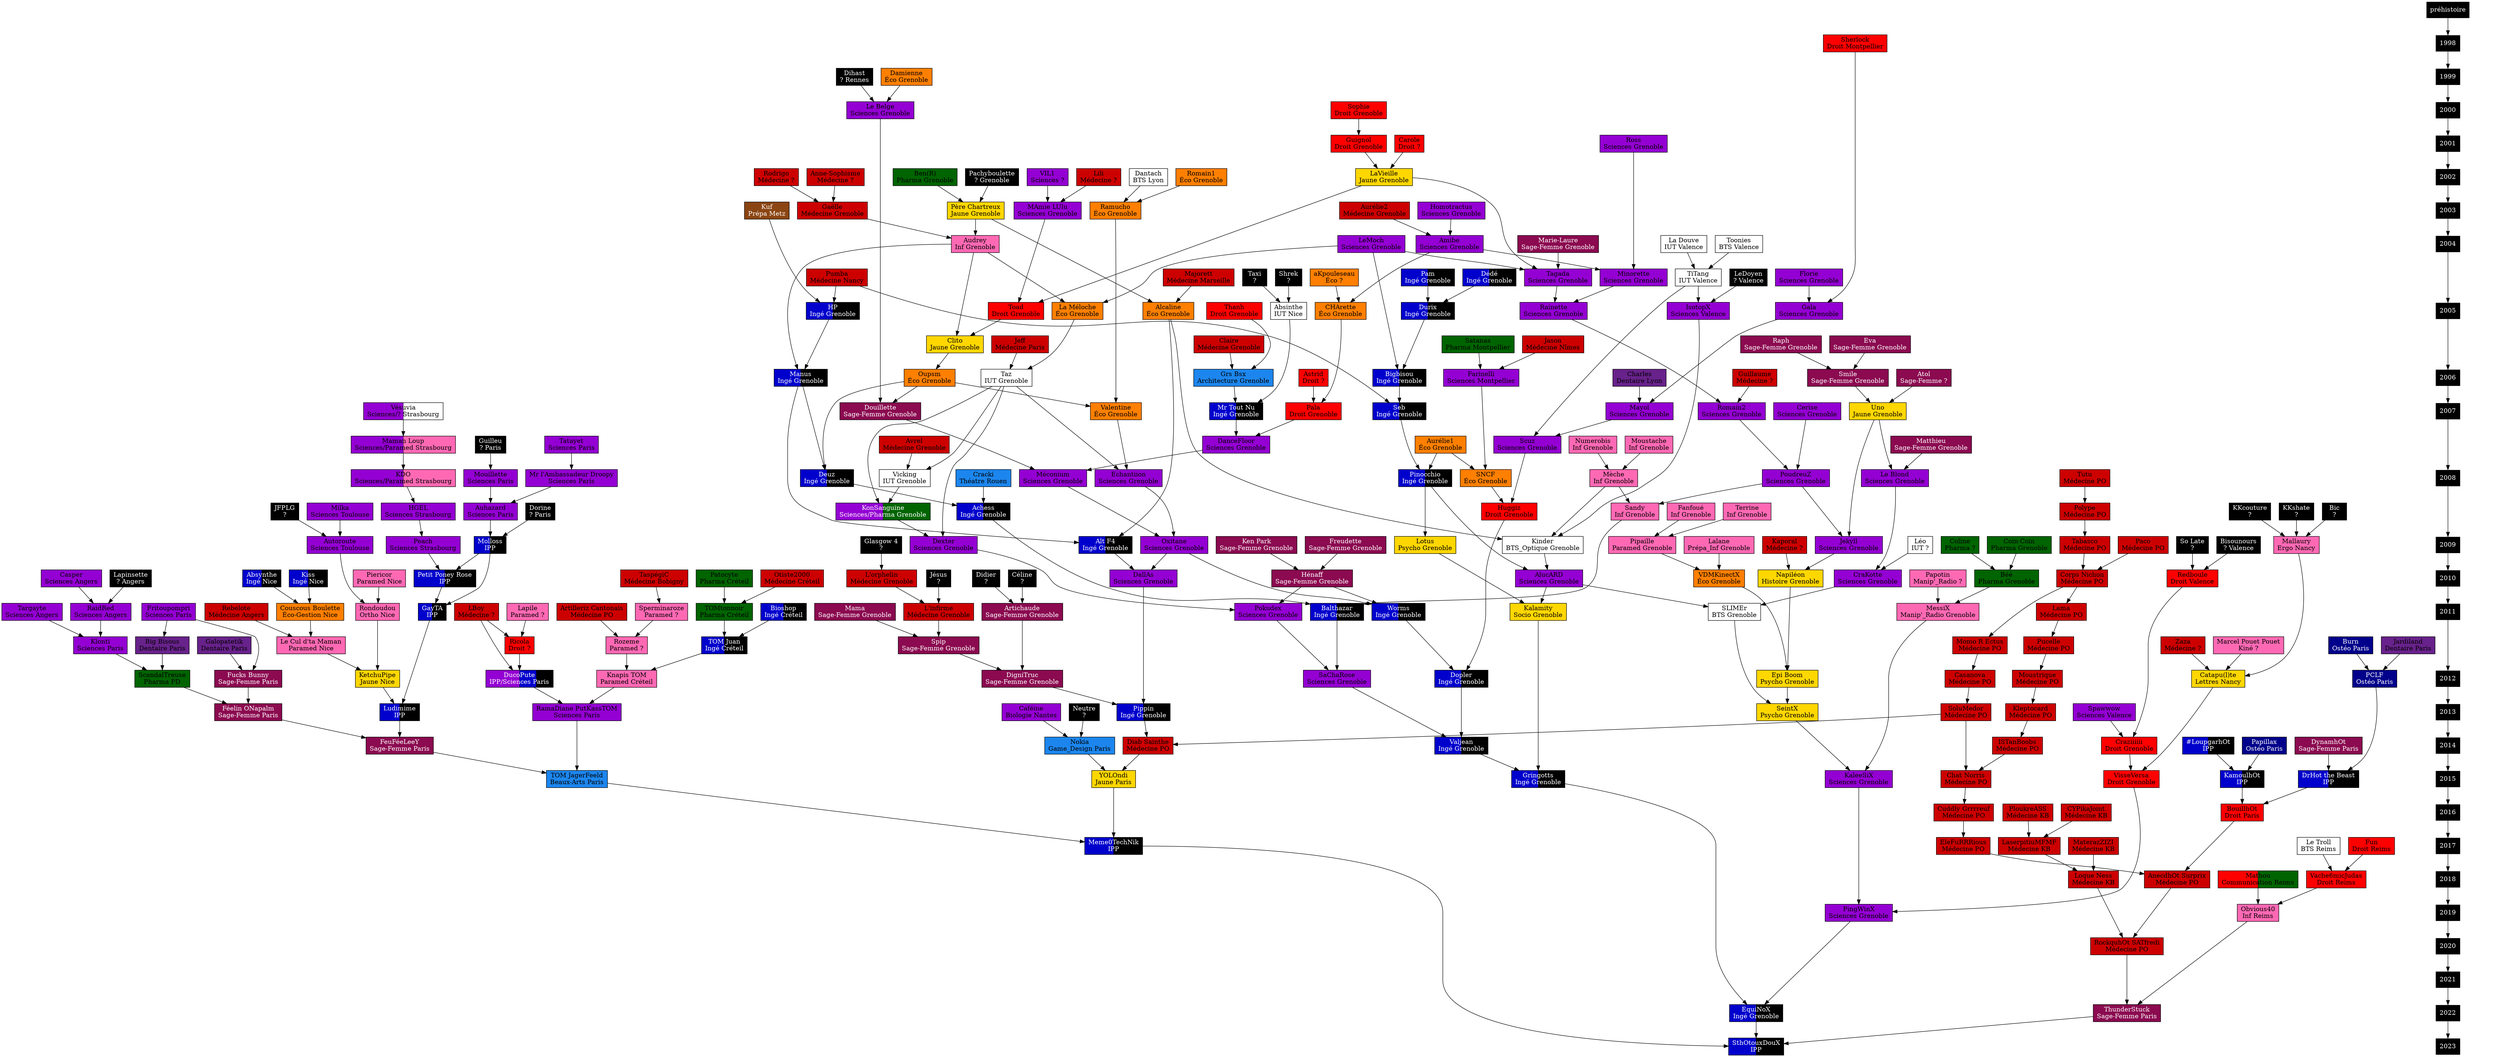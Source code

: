 digraph ArbreFal {

  /*
   * Caractéristiques globales
   */

  ranksep="0.5 equally";
  newrank=true;
  node [ shape=box, style=striped ]


  /*
   * Gens
   */


  // Architecture ; Arts du spectacle ; Arts numériques ; Audiovisuel ;
  // Beaux-Arts, Arts Plastiques

  node [ fillcolor="dodgerblue2", fontcolor=black ]
  "Cracki"                  [ label="\N\nThéatre Rouen"                        ]
  "Grs Bsx"                 [ label="\N\nArchitecture Grenoble"                ]
  "Nokia"                   [ label="\N\nGame_Design Paris"                    ]
  "TOM JagerFeeld"          [ label="\N\nBeaux-Arts Paris"                     ]


  // BUT, DUT, BTS

  node [ fillcolor="white", fontcolor=black ]
  "Absinthe"                [ label="\N\nIUT Nice"                             ]
  "Dantach"                 [ label="\N\nBTS Lyon"                             ]
  "Kinder"                  [ label="\N\nBTS_Optique Grenoble"                 ]
  "La Douve"                [ label="\N\nIUT Valence"                          ]
  "Le Troll"                [ label="\N\nBTS Reims"                            ]
  "Léo"                     [ label="\N\nIUT ?"                                ] // Probablement Grenoble
  "SLIMEr"                  [ label="\N\nBTS Grenoble"                         ]
  "Taz"                     [ label="\N\nIUT Grenoble"                         ]
  "TiTang"                  [ label="\N\nIUT Valence"                          ]
  "Toonies"                 [ label="\N\nBTS Valence"                          ]
  "Vicking"                 [ label="\N\nIUT Grenoble"                         ]


  // Classes Préparatoires

  node [ fillcolor="saddlebrown", fontcolor=white ]
  "Kuf"                     [ label="\N\nPrépa Metz"                           ]


  // Chirurgie Dentaire

  node [ fillcolor="darkorchid4", fontcolor=black ]
  "Big Bisous"              [ label="\N\nDentaire Paris"                       ]
  "Charles"                 [ label="\N\nDentaire Lyon"                        ]
  "Galopatetik"             [ label="\N\nDentaire Paris"                       ]
  "Jardiland"               [ label="\N\nDentaire Paris"                       ]


  // Écoles de commerce, gestion, communication, journalisme

  node [ fillcolor="red:darkgreen", fontcolor=black ]
  "Mathou"                  [ label="\N\nCommunication Reims"                  ] // Pas de surnom


  // Droit

  node [ fillcolor="red", fontcolor=black ]
  "Astrid"                  [ label="\N\nDroit ?"                              ] // Probablement Grenoble
  "BouillhOt"               [ label="\N\nDroit Paris"                          ] // Versailles
  "Carole"                  [ label="\N\nDroit ?"                              ] // Probablement Grenoble
  "Craziiiiii"              [ label="\N\nDroit Grenoble"                       ]
  "Fun"                     [ label="\N\nDroit Reims"                          ]
  "Guignol"                 [ label="\N\nDroit Grenoble"                       ] // 1 seule PM
  "Huggiz"                  [ label="\N\nDroit Grenoble"                       ]
  "Pala"                    [ label="\N\nDroit Grenoble"                       ]
  "Redboule"                [ label="\N\nDroit Valence"                        ]
  "Ricola"                  [ label="\N\nDroit ?"                              ]
  "Sherlock"                [ label="\N\nDroit Montpellier"                    ]
  "Sophie"                  [ label="\N\nDroit Grenoble"                       ]
  "Thanh"                   [ label="\N\nDroit Grenoble"                       ]
  "Toad"                    [ label="\N\nDroit Grenoble"                       ]
  "Vache6micJudas"          [ label="\N\nDroit Reims"                          ]
  "VisseVersa"              [ label="\N\nDroit Grenoble"                       ]


  // Sciences économiques, Gestion, IAE

  node [ fillcolor="darkorange1", fontcolor=black ]
  "Alcaline"                [ label="\N\nÉco Grenoble"                         ]
  "Aurélie1"                [ label="\N\nÉco Grenoble"                         ]
  "CHArette"                [ label="\N\nÉco Grenoble"                         ]
  "Couscous Boulette"       [ label="\N\nÉco-Gestion Nice"                     ]
  "Damienne"                [ label="\N\nÉco Grenoble"                         ]
  "Oupsm"                   [ label="\N\nÉco Grenoble"                         ] // Filière pas sûre
  "La Méloche"              [ label="\N\nÉco Grenoble"                         ]
  "Ramucho"                 [ label="\N\nÉco Grenoble"                         ]
  "Romain1"                 [ label="\N\nÉco Grenoble"                         ]
  "SNCF"                    [ label="\N\nÉco Grenoble"                         ] // SNCéFix ?
  "Valentine"               [ label="\N\nÉco Grenoble"                         ]
  "VDMKinectX"              [ label="\N\nÉco Grenoble"                         ]
  "aKpouleseau"             [ label="\N\nÉco ?"                                ] // Probablement Grenoble


  // Écoles d'ingénieurs

  node [ fillcolor="blue3:black", fontcolor=white ]
  "#LoupgarhOt"             [ label="\N\nIPP"                                  ]
  "Absynthe"                [ label="\N\nIngé Nice"                            ]
  "Achess"                  [ label="\N\nIngé Grenoble"                        ] // Un ami
  "Alt F4"                  [ label="\N\nIngé Grenoble"                        ]
  "Balthazar"               [ label="\N\nIngé Grenoble"                        ]
  "Bigbisou"                [ label="\N\nIngé Grenoble"                        ]
  "Bioshop"                 [ label="\N\nIngé Créteil"                         ]
  "Deuz"                    [ label="\N\nIngé Grenoble"                        ]
  "Dopler"                  [ label="\N\nIngé Grenoble"                        ]
  "DrHot the Beast"         [ label="\N\nIPP"                                  ]
  "Durix"                   [ label="\N\nIngé Grenoble"                        ]
  "Dédé"                    [ label="\N\nIngé Grenoble"                        ]
  "EquiNoX"                 [ label="\N\nIngé Grenoble"                        ]
  "GayTA"                   [ label="\N\nIPP"                                  ]
  "Gringotts"               [ label="\N\nIngé Grenoble"                        ]
  "HP"                      [ label="\N\nIngé Grenoble"                        ]
  "KamoulhOt"               [ label="\N\nIPP"                                  ]
  "Kiss"                    [ label="\N\nIngé Nice"                            ]
  "Ludimime"                [ label="\N\nIPP"                                  ]
  "Manus"                   [ label="\N\nIngé Grenoble"                        ]
  "Meme0TechNik"            [ label="\N\nIPP"                                  ]
  "Molloss"                 [ label="\N\nIPP"                                  ]
  "Mr Tout Nu"              [ label="\N\nIngé Grenoble"                        ]
  "Pam"                     [ label="\N\nIngé Grenoble"                        ]
  "Petit Poney Rose"        [ label="\N\nIPP"                                  ]
  "Pinocchio"               [ label="\N\nIngé Grenoble"                        ]
  "Pippin"                  [ label="\N\nIngé Grenoble"                        ]
  "Seb"                     [ label="\N\nIngé Grenoble"                        ]
  "SthOtouxDouX"            [ label="\N\nIPP"                                  ]
  "TOM Juan"                [ label="\N\nIngé Créteil"                         ] // Créateur des TOM
  "Valjean"                 [ label="\N\nIngé Grenoble"                        ]
  "Worms"                   [ label="\N\nIngé Grenoble"                        ]


  // Lettres, Langues, Sciences humaines et Sciences sociales

  node [ fillcolor="gold", fontcolor=black ]
  "Catapu(l)te"             [ label="\N\nLettres Nancy"                        ] // Baptisée adm publique ?
  "Clito"                   [ label="\N\nJaune Grenoble"                       ]
  "Epi Boom"                [ label="\N\nPsycho Grenoble"                      ]
  "Kalamity"                [ label="\N\nSocio Grenoble"                       ]
  "KetchuPipe"              [ label="\N\nJaune Nice"                           ] // Info-comm Nice/Paris
  "LaVieille"               [ label="\N\nJaune Grenoble"                       ]
  "Lotus"                   [ label="\N\nPsycho Grenoble"                      ] // 1 seul PM
  "Napiléon"                [ label="\N\nHistoire Grenoble"                    ]
  "Uno"                     [ label="\N\nJaune Grenoble"                       ]
  "Père Chartreux"          [ label="\N\nJaune Grenoble"                       ] // rma
  "SeintX"                  [ label="\N\nPsycho Grenoble"                      ]
  "YOLOndi"                 [ label="\N\nJaune Paris"                          ]


  // Médecine

  node [ fillcolor="red3", fontcolor=black ]
  "AnecdhOt Surprix"        [ label="\N\nMédecine PO"                          ]
  "Anne-Sophisme"           [ label="\N\nMédecine ?"                           ]
  "Artilleriz Cantonais"    [ label="\N\nMédecine PO"                          ]
  "Aurélie2"                [ label="\N\nMédecine Grenoble"                    ]
  "Avrel"                   [ label="\N\nMédecine Grenoble"                    ]
  "CYPikaJoint"             [ label="\N\nMédecine KB"                          ]
  "Casanova"                [ label="\N\nMédecine PO"                          ]
  "Chat Norris"             [ label="\N\nMédecine PO"                          ]
  "Claire"                  [ label="\N\nMédecine Grenoble"                    ] // Ville probable
  "Corps Nichon"            [ label="\N\nMédecine PO"                          ]
  "Cuddly Grrrreuf"         [ label="\N\nMédecine PO"                          ]
  "Diab Sainthe"            [ label="\N\nMédecine PO"                          ]
  "EleFuRRRious"            [ label="\N\nMédecine PO"                          ]
  "Gaëlle"                  [ label="\N\nMédecine Grenoble"                    ]
  "Guillaume"               [ label="\N\nMédecine ?"                           ]
  "ISTanBoobs"              [ label="\N\nMédecine PO"                          ]
  "Jason"                   [ label="\N\nMédecine Nîmes"                       ]
  "Jeff"                    [ label="\N\nMédecine Paris"                       ]
  "Kaporal"                 [ label="\N\nMédecine ?"                           ] // Probablement Grenoble
  "Kleptocard"              [ label="\N\nMédecine PO"                          ]
  "L'infirme"               [ label="\N\nMédecine Grenoble"                    ]
  "L'orphelin"              [ label="\N\nMédecine Grenoble"                    ] // Autre PM inconnu
  "LBoy"                    [ label="\N\nMédecine ?"                           ] // Pas PO je pense
  "Lama"                    [ label="\N\nMédecine PO"                          ]
  "LaserpitiuMFMF"          [ label="\N\nMédecine KB"                          ]
  "Lili"                    [ label="\N\nMédecine ?"                           ] // Probablement Grenoble
  "Loque Ness"              [ label="\N\nMédecine KB"                          ]
  "Majorett"                [ label="\N\nMédecine Marseille"                   ]
  "MaterazZIZI"             [ label="\N\nMédecine KB"                          ]
  "Momo R Ectus"            [ label="\N\nMédecine PO"                          ]
  "Moustrique"              [ label="\N\nMédecine PO"                          ]
  "Otiste2000"              [ label="\N\nMédecine Créteil"                     ]
  "Paco"                    [ label="\N\nMédecine PO"                          ]
  "PloukreASS"              [ label="\N\nMédecine KB"                          ]
  "Polype"                  [ label="\N\nMédecine PO"                          ]
  "Pucelle"                 [ label="\N\nMédecine PO"                          ]
  "Pumba"                   [ label="\N\nMédecine Nancy"                       ]
  "Rebelote"                [ label="\N\nMédecine Angers"                      ]
  "RockquhOt SATfredi"      [ label="\N\nMédecine PO"                          ]
  "Rodrigo"                 [ label="\N\nMédecine ?"                           ]
  "SoluMedor"               [ label="\N\nMédecine PO"                          ]
  "Tabasco"                 [ label="\N\nMédecine PO"                          ]
  "TaspégiC"                [ label="\N\nMédecine Bobigny"                     ]
  "Tutu"                    [ label="\N\nMédecine PO"                          ]
  "Zaza"                    [ label="\N\nMédecine ?"                           ]


  // Osthéopathie

  node [ fillcolor="blue4", fontcolor=white ]
  "Burn"                    [ label="\N\nOstéo Paris"                          ]
  "PCLF"                    [ label="\N\nOstéo Paris"                          ]
  "Papillax"                [ label="\N\nOstéo Paris"                          ]


  // Paramédical

  node [ fillcolor="hotpink", fontcolor=black ]
  "Audrey"                  [ label="\N\nInf Grenoble"                         ]
  "Fanfoué"                 [ label="\N\nInf Grenoble"                         ]
  "Knapis TOM"              [ label="\N\nParamed Créteil"                      ]
  "Lalane"                  [ label="\N\nPrépa_Inf Grenoble"                   ] // Ville pas sûre
  "Lapile"                  [ label="\N\nParamed ?"                            ]
  "Le Cul d'ta Maman"       [ label="\N\nParamed Nice"                         ]
  "Mallaury"                [ label="\N\nErgo Nancy"                           ]
  "Marcel Pouet Pouet"      [ label="\N\nKiné ?"                               ]
  "MessiX"                  [ label="\N\nManip'_Radio Grenoble"                ]
  "Moustache"               [ label="\N\nInf Grenoble"                         ]
  "Mèche"                   [ label="\N\nInf Grenoble"                         ]
  "Numerobis"               [ label="\N\nInf Grenoble"                         ]
  "Papotin"                 [ label="\N\nManip'_Radio ?"                       ]
  "Piericor"                [ label="\N\nParamed Nice"                         ]
  "Pipaille"                [ label="\N\nParamed Grenoble"                     ]
  "Obvious40"               [ label="\N\nInf Reims"                            ]
  "Rondoudou"               [ label="\N\nOrtho Nice"                           ]
  "Rozeme"                  [ label="\N\nParamed ?"                            ]
  "Sandy"                   [ label="\N\nInf Grenoble"                         ]
  "Sperminaroze"            [ label="\N\nParamed ?"                            ]
  "Terrine"                 [ label="\N\nInf Grenoble"                         ]


  // Pharmacie

  node [ fillcolor="darkgreen", fontcolor=black ]
  "Ben(R)"                  [ label="\N\nPharma Grenoble"                      ]
  "Béé"                     [ label="\N\nPharma Grenoble"                      ]
  "Coin-Coin"               [ label="\N\nPharma Grenoble"                      ]
  "Coline"                  [ label="\N\nPharma ?"                             ] // Probablement Grenoble
  "Patocyte"                [ label="\N\nPharma Créteil"                       ]
  "Satanas"                 [ label="\N\nPharma Montpellier"                   ]
  "ScandalTreuse"           [ label="\N\nPharma PD"                            ] // Créatrice des Fées
  "TOMtonnoir"              [ label="\N\nPharma Créteil"                       ]


  // Sage-Femme

  node [ fillcolor="deeppink4", fontcolor=white ]
  "Artichaude"              [ label="\N\nSage-Femme Grenoble"                  ]
  "Atol"                    [ label="\N\nSage-Femme ?"                         ] // Probablement Grenoble
  "DigniTruc"               [ label="\N\nSage-Femme Grenoble"                  ]
  "Douillette"              [ label="\N\nSage-Femme Grenoble"                  ]
  "DynamhOt"                [ label="\N\nSage-Femme Paris"                     ] // Créatrice des Hot
  "Eva"                     [ label="\N\nSage-Femme Grenoble"                  ]
  "FeuFéeLeeY"              [ label="\N\nSage-Femme Paris"                     ]
  "Freudette"               [ label="\N\nSage-Femme Grenoble"                  ]
  "Fucks Bunny"             [ label="\N\nSage-Femme Paris"                     ]
  "Féelin ONapalm"          [ label="\N\nSage-Femme Paris"                     ]
  "Hénaff"                  [ label="\N\nSage-Femme Grenoble"                  ]
  "Ken Park"                [ label="\N\nSage-Femme Grenoble"                  ]
  "Mama"                    [ label="\N\nSage-Femme Grenoble"                  ]
  "Matthieu"                [ label="\N\nSage-Femme Grenoble"                  ]
  "Marie-Laure"             [ label="\N\nSage-Femme Grenoble"                  ]
  "Raph"                    [ label="\N\nSage-Femme Grenoble"                  ]
  "Smile"                   [ label="\N\nSage-Femme Grenoble"                  ]
  "Spip"                    [ label="\N\nSage-Femme Grenoble"                  ]
  "ThunderStuck"            [ label="\N\nSage-Femme Paris"                     ]


  // Sciences

  node [ fillcolor="darkviolet", fontcolor=black ]
  "AlucARD"                 [ label="\N\nSciences Grenoble"                    ]
  "Amibe"                   [ label="\N\nSciences Grenoble"                    ] // Môman
  "Auhazard"                [ label="\N\nSciences Paris"                       ]
  "Autoroute"               [ label="\N\nSciences Toulouse"                    ]
  "Caféine"                 [ label="\N\nBiologie Nantes"                      ]
  "Casper"                  [ label="\N\nSciences Angers"                      ]
  "Cerise"                  [ label="\N\nSciences Grenoble"                    ]
  "CraKotte"                [ label="\N\nSciences Grenoble"                    ]
  "DallAs"                  [ label="\N\nSciences Grenoble"                    ]
  "Dexter"                  [ label="\N\nSciences Grenoble"                    ]
  "DanceFloor"              [ label="\N\nSciences Grenoble"                    ]
  "Echantiion"              [ label="\N\nSciences Grenoble"                    ]
  "Farinelli"               [ label="\N\nSciences Montpellier"                 ]
  "Florie"                  [ label="\N\nSciences Grenoble"                    ]
  "Fritoupompri"            [ label="\N\nSciences Paris"                       ]
  "Gala"                    [ label="\N\nSciences Grenoble"                    ]
  "HGEL"                    [ label="\N\nSciences Strasbourg"                  ]
  "Homotractus"             [ label="\N\nSciences Grenoble"                    ]
  "IsotopX"                 [ label="\N\nSciences Valence"                     ]
  "Jekyll"                  [ label="\N\nSciences Grenoble"                    ]
  "KaleeSiX"                [ label="\N\nSciences Grenoble"                    ]
  "Klonti"                  [ label="\N\nSciences Paris"                       ]
  "Le Belge"                [ label="\N\nSciences Grenoble"                    ]
  "Le Blond"                [ label="\N\nSciences Grenoble"                    ]
  "LeMoch"                  [ label="\N\nSciences Grenoble"                    ] // Ingé ?
  "MAmie LUlu"              [ label="\N\nSciences Grenoble"                    ]
  "Mayol"                   [ label="\N\nSciences Grenoble"                    ]
  "Mouillette"              [ label="\N\nSciences Paris"                       ]
  "Mr l'Ambassadeur Droopy" [ label="\N\nSciences Paris"                       ]
  "Méconium"                [ label="\N\nSciences Grenoble"                    ]
  "Milka"                   [ label="\N\nSciences Toulouse"                    ]
  "Minorette"               [ label="\N\nSciences Grenoble"                    ]
  "Oxitane"                 [ label="\N\nSciences Grenoble"                    ]
  "Peach"                   [ label="\N\nSciences Strasbourg"                  ]
  "PingWinX"                [ label="\N\nSciences Grenoble"                    ]
  "Pokudex"                 [ label="\N\nSciences Grenoble"                    ]
  "PoudreuZ"                [ label="\N\nSciences Grenoble"                    ]
  "RaidRed"                 [ label="\N\nSciences Angers"                      ]
  "Rainette"                [ label="\N\nSciences Grenoble"                    ]
  "RamaDiane PutKassTOM"    [ label="\N\nSciences Paris"                       ]
  "Romain2"                 [ label="\N\nSciences Grenoble"                    ]
  "Ross"                    [ label="\N\nSciences Grenoble"                    ]
  "SaChaRose"               [ label="\N\nSciences Grenoble"                    ]
  "Scuz"                    [ label="\N\nSciences Grenoble"                    ]
  "Spawwow"                 [ label="\N\nSciences Valence"                     ]
  "Tagada"                  [ label="\N\nSciences Grenoble"                    ]
  "Targayte"                [ label="\N\nSciences Angers"                      ]
  "Tatayet"                 [ label="\N\nSciences Paris"                       ]
  "VIL1"                    [ label="\N\nSciences ?"                           ] // Probablement Grenoble


  // Cas particuliers

  node [ fillcolor="darkviolet:hotpink", fontcolor=black ]
  "KDO"                     [ label="\N\nSciences/Paramed Strasbourg"          ]
  "Maman Loup"              [ label="\N\nSciences/Paramed Strasbourg"          ]

  node [ fillcolor="darkviolet:white", fontcolor=black ]
  "Vésuvia"                 [ label="\N\nSciences/? Strasbourg"                ]

  node [ fillcolor="darkviolet;.5:blue3:black", fontcolor=white ]
  "DucoPute"                [ label="\N\nIPP/Sciences Paris"                   ]

  node [ fillcolor="darkviolet:darkgreen", fontcolor=white ]
  "KonSanguine"             [ label="\N\nSciences/Pharma Grenoble"             ]


  // Filière Inconnue

  node [ fillcolor="black", fontcolor=white ]
  "Bic"                     [ label="\N\n?"                                    ] // Probablement Nancy
  "Bisounours"              [ label="\N\n? Valence"                            ]
  "Céline"                  [ label="\N\n?"                                    ] // Montpellier ? Gre ? SF ?
  "Didier"                  [ label="\N\n?"                                    ] // Eco Valence/Gre ? Surnom ou prénom ? valence ?
  "Dihast"                  [ label="\N\n? Rennes"                             ]
  "Dorine"                  [ label="\N\n? Paris"                              ]
  "Glasgow 4"               [ label="\N\n?"                                    ] // Probablement Médecine
  "Guilleu"                 [ label="\N\n? Paris"                              ]
  "JFPLG"                   [ label="\N\n?"                                    ]
  "Jésus"                   [ label="\N\n?"                                    ] // Probablement Médecine
  "KKcouture"               [ label="\N\n?"                                    ] // Probablement Nancy
  "KKshate"                 [ label="\N\n?"                                    ] // Probablement Nancy
  "Lapinsette"              [ label="\N\n? Angers"                             ]
  "LeDoyen"                 [ label="\N\n? Valence"                            ]
  "Neutre"                  [ label="\N\n?"                                    ]
  "Pachyboulette"           [ label="\N\n? Grenoble"                           ]
  "Shrek"                   [ label="\N\n?"                                    ] // Valence ?
  "So Late"                 [ label="\N\n?"                                    ]
  "Taxi"                    [ label="\N\n?"                                    ]


  /*
   * Années baptême (WIP)
   */

  subgraph years {
    edge [ meta="year" ]
    node [ shape=plaintext, meta="year" ]
    "préhistoire" -> 1998 -> 1999 -> 2000 -> 2001 -> 2002 -> 2003 -> 2004
                     2004 -> 2005 -> 2006 -> 2007 -> 2008 -> 2009 -> 2010
                     2010 -> 2011 -> 2012 -> 2013 -> 2014 -> 2015 -> 2016
                     2016 -> 2017 -> 2018 -> 2019 -> 2020 -> 2021 -> 2022
                     2022 -> 2023
    "2004-2" [ style=invisible ]
    "2005-2" [ style=invisible ]
    "2006-2" [ style=invisible ]
    "2007-2" [ style=invisible ]
    "2008-2" [ style=invisible ]
    "2009-2" [ style=invisible ]
    "2010-2" [ style=invisible ]
    "2011-2" [ style=invisible ]
    "2012-2" [ style=invisible ]

    { rank=source; "préhistoire"; }
    subgraph 1998 { rank=same; 1998;
      "Sherlock";
    }
    subgraph 1999 { rank=same; 1999;
    }
    subgraph 2000 { rank=same; 2000;
      "Le Belge";
    }
    subgraph 2001 { rank=same; 2001;
      "Guignol";
      "Ross";
    }
    subgraph 2002 { rank=same; 2002;
      "LaVieille";
    }
    subgraph 2003 { rank=same; 2003;
      "Gaëlle";
      "Kuf";
      "MAmie LUlu";
      "Père Chartreux";
      "Ramucho";
    }
    subgraph 2004 { rank=same; 2004;
      "Amibe";
      "Audrey";
      "La Douve";
      "LeMoch";
      "Toonies";
    }
    subgraph "2004-2" { rank=same; "2004-2";
      "Minorette";
      "Tagada";
      "TiTang";
    }
    subgraph 2005 { rank=same; 2005;
      "Absinthe";
      "Alcaline";
      "CHArette";
      "Durix";
      "Gala";
      "HP";
      "IsotopX";
      "La Méloche";
      "Rainette";
      "Thanh";
      "Toad";
    }
    subgraph "2005-2" { rank=same; "2005-2";
      "Clito";
    }
    subgraph 2006 { rank=same; 2006;
      "Bigbisou";
      "Farinelli";
      "Grs Bsx";
      "Manus";
      "Oupsm";
      "Smile";
      "Taz";
    }
    subgraph "2006-2" { rank=same; "2006-2";
      "Seb";
      "Valentine";
    }
    subgraph 2007 { rank=same; 2007;
      "Cerise";
      "Douillette";
      "Mayol";
      "Mr Tout Nu";
      "Pala";
      "Romain2";
      "Uno";
    }
    subgraph "2007-2" { rank=same; "2007-2";
      "DanceFloor";
    }
    subgraph 2008 { rank=same; 2008;
      "Deuz";
      "Echantiion";
      "Le Blond";
      "Mèche";
      "Méconium";
      "Pinocchio";
      "PoudreuZ";
      "SNCF";
      "Vicking";
    }
    subgraph "2008-2" { rank=same; "2008-2";
      "Achess";
      "Huggiz";
      "KonSanguine";
      "Sandy";
    }
    subgraph 2009 { rank=same; 2009;
      "Alt F4";
      "Autoroute";
      "Dexter";
      "Jekyll";
      "Kinder";
      "Lotus";
      "Mallaury";
      "Oxitane";
      "Pipaille";
    }
    subgraph "2009-2" { rank=same; "2009-2";
      "DallAs";
    }
    subgraph 2010 { rank=same; 2010;
      "AlucARD";
      "Béé";
      "CraKotte";
      "Hénaff";
      "L'orphelin";
      "Napiléon";
      "Redboule";
      "VDMKinectX";
    }
    subgraph "2010-2" { rank=same; "2010-2";
      "Kalamity";
      "Worms";
    }
    subgraph 2011 { rank=same; 2011;
      "Artichaude";
      "Balthazar";
      "GayTA";
      "L'infirme";
      "MessiX";
      "Pokudex";
      "Rondoudou";
      "SLIMEr";
    }
    subgraph "2011-2" { rank=same; "2011-2";
      "Spip";
    }
    subgraph 2012 { rank=same; 2012;
      "Catapu(l)te";
      "DigniTruc";
      "Dopler";
      "Epi Boom";
      "Fucks Bunny";
      "KetchuPipe";
      "PCLF";
      "SaChaRose";
    }
    subgraph "2012-2" { rank=same; "2012-2";
      "Pippin";
    }
    subgraph 2013 { rank=same; 2013;
      "RamaDiane PutKassTOM";
      "SeintX";
    }
    subgraph 2014 { rank=same; 2014;
      "Craziiiiii";
      "Valjean";
    }
    subgraph 2015 { rank=same; 2015;
      "DrHot the Beast";
      "Gringotts";
      "KaleeSiX";
      "KamoulhOt";
      "TOM JagerFeeld";
      "VisseVersa";
      "YOLOndi";
    }
    subgraph 2016 { rank=same; 2016;
      "BouillhOt";
    }
    subgraph 2017 { rank=same; 2017;
      "Meme0TechNik";
    }
    subgraph 2018 { rank=same; 2018;
      "AnecdhOt Surprix";
      "Loque Ness";
    }
    subgraph 2019 { rank=same; 2019;
      "Obvious40";
      "PingWinX";
    }
    subgraph 2020 { rank=same; 2020;
      "RockquhOt SATfredi";
    }
    subgraph 2021 { rank=same; 2021;
    }
    subgraph 2022 { rank=same; 2022;
      "EquiNoX";
      "ThunderStuck";
    }
    subgraph 2023 { rank=same; 2023;
      "SthOtouxDouX";
    }
  }


  /*
   * Liens
   */

  "#LoupgarhOt"             -> "KamoulhOt"
  "Absinthe"                -> "Mr Tout Nu"
  "Absynthe"                -> "Couscous Boulette"
  "Achess"                  -> "Balthazar"
  "Alcaline"                -> "Alt F4"
  "Alcaline"                -> "Kinder"
  "Alt F4"                  -> "DallAs"
  "AlucARD"                 -> "Kalamity"
  "AlucARD"                 -> "SLIMEr"
  "Amibe"                   -> "CHArette"
  "Amibe"                   -> "Minorette"
  "AnecdhOt Surprix"        -> "RockquhOt SATfredi"
  "Anne-Sophisme"           -> "Gaëlle"
  "Artichaude"              -> "DigniTruc"
  "Artilleriz Cantonais"    -> "Rozeme"
  "Astrid"                  -> "Pala"
  "Atol"                    -> "Uno"
  "Audrey"                  -> "Clito"
  "Audrey"                  -> "La Méloche"
  "Audrey"                  -> "Manus"
  "Auhazard"                -> "Molloss"
  "Aurélie1"                -> "Pinocchio"
  "Aurélie1"                -> "SNCF"
  "Aurélie2"                -> "Amibe"
  "Autoroute"               -> "Rondoudou"
  "Avrel"                   -> "Vicking"
  "Balthazar"               -> "SaChaRose"
  "Ben(R)"                  -> "Père Chartreux"
  "Bic"                     -> "Mallaury"
  "Big Bisous"              -> "ScandalTreuse"
  "Bigbisou"                -> "Seb"
  "Bioshop"                 -> "TOM Juan"
  "Bisounours"              -> "Redboule"
  "BouillhOt"               -> "AnecdhOt Surprix"
  "Burn"                    -> "PCLF"
  "Béé"                     -> "MessiX"
  "CHArette"                -> "Pala"
  "CYPikaJoint"             -> "LaserpitiuMFMF"
  "Caféine"                 -> "Nokia"
  "Carole"                  -> "LaVieille"
  "Casanova"                -> "SoluMedor"
  "Casper"                  -> "RaidRed"
  "Catapu(l)te"             -> "VisseVersa"
  "Cerise"                  -> "PoudreuZ"
  "Charles"                 -> "Mayol"
  "Chat Norris"             -> "Cuddly Grrrreuf"
  "Claire"                  -> "Grs Bsx"
  "Clito"                   -> "Oupsm"
  "Coin-Coin"               -> "Béé"
  "Coline"                  -> "Béé"
  "Corps Nichon"            -> "Lama"
  "Corps Nichon"            -> "Momo R Ectus"
  "Couscous Boulette"       -> "Le Cul d'ta Maman"
  "CraKotte"                -> "SLIMEr"
  "Cracki"                  -> "Achess"
  "Craziiiiii"              -> "VisseVersa"
  "Cuddly Grrrreuf"         -> "EleFuRRRious"
  "Céline"                  -> "Artichaude"
  "DallAs"                  -> "Pippin"
  "Damienne"                -> "Le Belge"
  "DanceFloor"              -> "Méconium"
  "Dantach"                 -> "Ramucho"
  "Deuz"                    -> "Achess"
  "Dexter"                  -> "Pokudex"
  "Diab Sainthe"            -> "YOLOndi"
  "Didier"                  -> "Artichaude"
  "DigniTruc"               -> "Pippin"
  "Dihast"                  -> "Le Belge"
  "Dopler"                  -> "Valjean"
  "Dorine"                  -> "Molloss"
  "Douillette"              -> "Méconium"
  "DrHot the Beast"         -> "BouillhOt"
  "DucoPute"                -> "RamaDiane PutKassTOM"
  "Durix"                   -> "Bigbisou"
  "DynamhOt"                -> "DrHot the Beast"
  "Dédé"                    -> "Durix"
  "Echantiion"              -> "Oxitane"
  "EleFuRRRious"            -> "AnecdhOt Surprix"
  "Epi Boom"                -> "SeintX"
  "EquiNoX"                 -> "SthOtouxDouX"
  "Eva"                     -> "Smile"
  "Fanfoué"                 -> "Pipaille"
  "Farinelli"               -> "SNCF"
  "FeuFéeLeeY"              -> "TOM JagerFeeld"
  "Florie"                  -> "Gala"
  "Freudette"               -> "Hénaff"
  "Fritoupompri"            -> "Big Bisous"
  "Fritoupompri"            -> "Fucks Bunny"
  "Fucks Bunny"             -> "Féelin ONapalm"
  "Fun"                     -> "Vache6micJudas"
  "Féelin ONapalm"          -> "FeuFéeLeeY"
  "Gala"                    -> "Mayol"
  "Galopatetik"             -> "Fucks Bunny"
  "GayTA"                   -> "Ludimime"
  "Gaëlle"                  -> "Audrey"
  "Glasgow 4"               -> "L'orphelin"
  "Gringotts"               -> "EquiNoX"
  "Grs Bsx"                 -> "Mr Tout Nu"
  "Guignol"                 -> "LaVieille"
  "Guillaume"               -> "Romain2"
  "Guilleu"                 -> "Mouillette"
  "HGEL"                    -> "Peach"
  "HP"                      -> "Manus"
  "Homotractus"             -> "Amibe"
  "Huggiz"                  -> "Dopler"
  "Hénaff"                  -> "Pokudex"
  "Hénaff"                  -> "Worms"
  "ISTanBoobs"              -> "Chat Norris"
  "IsotopX"                 -> "Kinder"
  "JFPLG"                   -> "Autoroute"
  "Jardiland"               -> "PCLF"
  "Jason"                   -> "Farinelli"
  "Jeff"                    -> "Taz"
  "Jekyll"                  -> "Napiléon"
  "Jésus"                   -> "L'infirme"
  "KDO"                     -> "HGEL"
  "KKcouture"               -> "Mallaury"
  "KKshate"                 -> "Mallaury"
  "Kalamity"                -> "Gringotts"
  "KaleeSiX"                -> "PingWinX"
  "KamoulhOt"               -> "BouillhOt"
  "Kaporal"                 -> "Napiléon"
  "Ken Park"                -> "Hénaff"
  "KetchuPipe"              -> "Ludimime"
  "Kinder"                  -> "AlucARD"
  "Kiss"                    -> "Couscous Boulette"
  "Kleptocard"              -> "ISTanBoobs"
  "Klonti"                  -> "ScandalTreuse"
  "Knapis TOM"              -> "RamaDiane PutKassTOM"
  "KonSanguine"             -> "Dexter"
  "Kuf"                     -> "HP"
  "L'infirme"               -> "Spip"
  "L'orphelin"              -> "L'infirme"
  "LBoy"                    -> "DucoPute"
  "LBoy"                    -> "Ricola"
  "La Douve"                -> "TiTang"
  "La Méloche"              -> "Taz"
  "LaVieille"               -> "Tagada"
  "LaVieille"               -> "Toad"
  "Lalane"                  -> "VDMKinectX"
  "Lama"                    -> "Pucelle"
  "Lapile"                  -> "Ricola"
  "Lapinsette"              -> "RaidRed"
  "LaserpitiuMFMF"          -> "Loque Ness"
  "Le Belge"                -> "Douillette"
  "Le Blond"                -> "CraKotte"
  "Le Cul d'ta Maman"       -> "KetchuPipe"
  "Le Troll"                -> "Vache6micJudas"
  "LeDoyen"                 -> "IsotopX"
  "LeMoch"                  -> "Bigbisou"
  "LeMoch"                  -> "La Méloche"
  "LeMoch"                  -> "Tagada"
  "Lili"                    -> "MAmie LUlu"
  "Loque Ness"              -> "RockquhOt SATfredi"
  "Lotus"                   -> "Kalamity"
  "Ludimime"                -> "FeuFéeLeeY"
  "Léo"                     -> "CraKotte"
  "MAmie LUlu"              -> "Toad"
  "Majorett"                -> "Alcaline"
  "Mallaury"                -> "Catapu(l)te"
  "Mama"                    -> "Spip"
  "Maman Loup"              -> "KDO"
  "Manus"                   -> "Alt F4"
  "Manus"                   -> "Deuz"
  "Marcel Pouet Pouet"      -> "Catapu(l)te"
  "Marie-Laure"             -> "Tagada"
  "MaterazZIZI"             -> "Loque Ness"
  "Mathou"                  -> "Obvious40"
  "Matthieu"                -> "Le Blond"
  "Mayol"                   -> "Scuz"
  "Meme0TechNik"            -> "SthOtouxDouX"
  "MessiX"                  -> "KaleeSiX"
  "Milka"                   -> "Autoroute"
  "Minorette"               -> "Rainette"
  "Molloss"                 -> "GayTA"
  "Molloss"                 -> "Petit Poney Rose"
  "Momo R Ectus"            -> "Casanova"
  "Mouillette"              -> "Auhazard"
  "Moustache"               -> "Mèche"
  "Moustrique"              -> "Kleptocard"
  "Mr Tout Nu"              -> "DanceFloor"
  "Mr l'Ambassadeur Droopy" -> "Auhazard"
  "Mèche"                   -> "Kinder"
  "Mèche"                   -> "Sandy"
  "Méconium"                -> "Oxitane"
  "Napiléon"                -> "Epi Boom"
  "Neutre"                  -> "Nokia"
  "Nokia"                   -> "YOLOndi"
  "Numerobis"               -> "Mèche"
  "Obvious40"               -> "ThunderStuck"
  "Otiste2000"              -> "TOMtonnoir"
  "Oupsm"                   -> "Deuz"
  "Oupsm"                   -> "Douillette"
  "Oupsm"                   -> "Valentine"
  "Oxitane"                 -> "DallAs"
  "Oxitane"                 -> "Worms"
  "PCLF"                    -> "DrHot the Beast"
  "Pachyboulette"           -> "Père Chartreux"
  "Paco"                    -> "Corps Nichon"
  "Pala"                    -> "DanceFloor"
  "Pam"                     -> "Durix"
  "Papillax"                -> "KamoulhOt"
  "Papotin"                 -> "MessiX"
  "Patocyte"                -> "TOMtonnoir"
  "Peach"                   -> "Petit Poney Rose"
  "Petit Poney Rose"        -> "GayTA"
  "Piericor"                -> "Rondoudou"
  "PingWinX"                -> "EquiNoX"
  "Pinocchio"               -> "AlucARD"
  "Pinocchio"               -> "Lotus"
  "Pipaille"                -> "VDMKinectX"
  "Pippin"                  -> "Diab Sainthe"
  "PloukreASS"              -> "LaserpitiuMFMF"
  "Pokudex"                 -> "SaChaRose"
  "Polype"                  -> "Tabasco"
  "PoudreuZ"                -> "Jekyll"
  "PoudreuZ"                -> "Sandy"
  "Pucelle"                 -> "Moustrique"
  "Pumba"                   -> "HP"
  "Pumba"                   -> "Seb"
  "Père Chartreux"          -> "Alcaline"
  "Père Chartreux"          -> "Audrey"
  "RaidRed"                 -> "Klonti"
  "Rainette"                -> "Romain2"
  "RamaDiane PutKassTOM"    -> "TOM JagerFeeld"
  "Ramucho"                 -> "Valentine"
  "Raph"                    -> "Smile"
  "Rebelote"                -> "Le Cul d'ta Maman"
  "Redboule"                -> "Craziiiiii"
  "Ricola"                  -> "DucoPute"
  "RockquhOt SATfredi"      -> "ThunderStuck"
  "Rodrigo"                 -> "Gaëlle"
  "Romain1"                 -> "Ramucho"
  "Romain2"                 -> "PoudreuZ"
  "Rondoudou"               -> "KetchuPipe"
  "Ross"                    -> "Minorette"
  "Rozeme"                  -> "Knapis TOM"
  "SLIMEr"                  -> "SeintX"
  "SNCF"                    -> "Huggiz"
  "SaChaRose"               -> "Valjean"
  "Sandy"                   -> "Balthazar"
  "Satanas"                 -> "Farinelli"
  "ScandalTreuse"           -> "Féelin ONapalm"
  "Scuz"                    -> "Huggiz"
  "Seb"                     -> "Pinocchio"
  "SeintX"                  -> "KaleeSiX"
  "Sherlock"                -> "Gala"
  "Shrek"                   -> "Absinthe"
  "Smile"                   -> "Uno"
  "So Late"                 -> "Redboule"
  "SoluMedor"               -> "Chat Norris"
  "SoluMedor"               -> "Diab Sainthe"
  "Sophie"                  -> "Guignol"
  "Spawwow"                 -> "Craziiiiii"
  "Sperminaroze"            -> "Rozeme"
  "Spip"                    -> "DigniTruc"
  "TOM JagerFeeld"          -> "Meme0TechNik"
  "TOM Juan"                -> "Knapis TOM"
  "TOMtonnoir"              -> "TOM Juan"
  "Tabasco"                 -> "Corps Nichon"
  "Tagada"                  -> "Rainette"
  "Targayte"                -> "Klonti"
  "TaspégiC"                -> "Sperminaroze"
  "Tatayet"                 -> "Mr l'Ambassadeur Droopy"
  "Taxi"                    -> "Absinthe"
  "Taz"                     -> "Dexter"
  "Taz"                     -> "Echantiion"
  "Taz"                     -> "KonSanguine"
  "Taz"                     -> "Vicking"
  "Terrine"                 -> "Pipaille"
  "Thanh"                   -> "Grs Bsx"
  "ThunderStuck"            -> "SthOtouxDouX"
  "TiTang"                  -> "IsotopX"
  "TiTang"                  -> "Scuz"
  "Toad"                    -> "Clito"
  "Toonies"                 -> "TiTang"
  "Tutu"                    -> "Polype"
  "Uno"                     -> "Jekyll"
  "Uno"                     -> "Le Blond"
  "VDMKinectX"              -> "Epi Boom"
  "VIL1"                    -> "MAmie LUlu"
  "Vache6micJudas"          -> "Obvious40"
  "Valentine"               -> "Echantiion"
  "Valjean"                 -> "Gringotts"
  "Vicking"                 -> "KonSanguine"
  "VisseVersa"              -> "PingWinX"
  "Vésuvia"                 -> "Maman Loup"
  "Worms"                   -> "Dopler"
  "YOLOndi"                 -> "Meme0TechNik"
  "Zaza"                    -> "Catapu(l)te"
  "aKpouleseau"             -> "CHArette"
}
